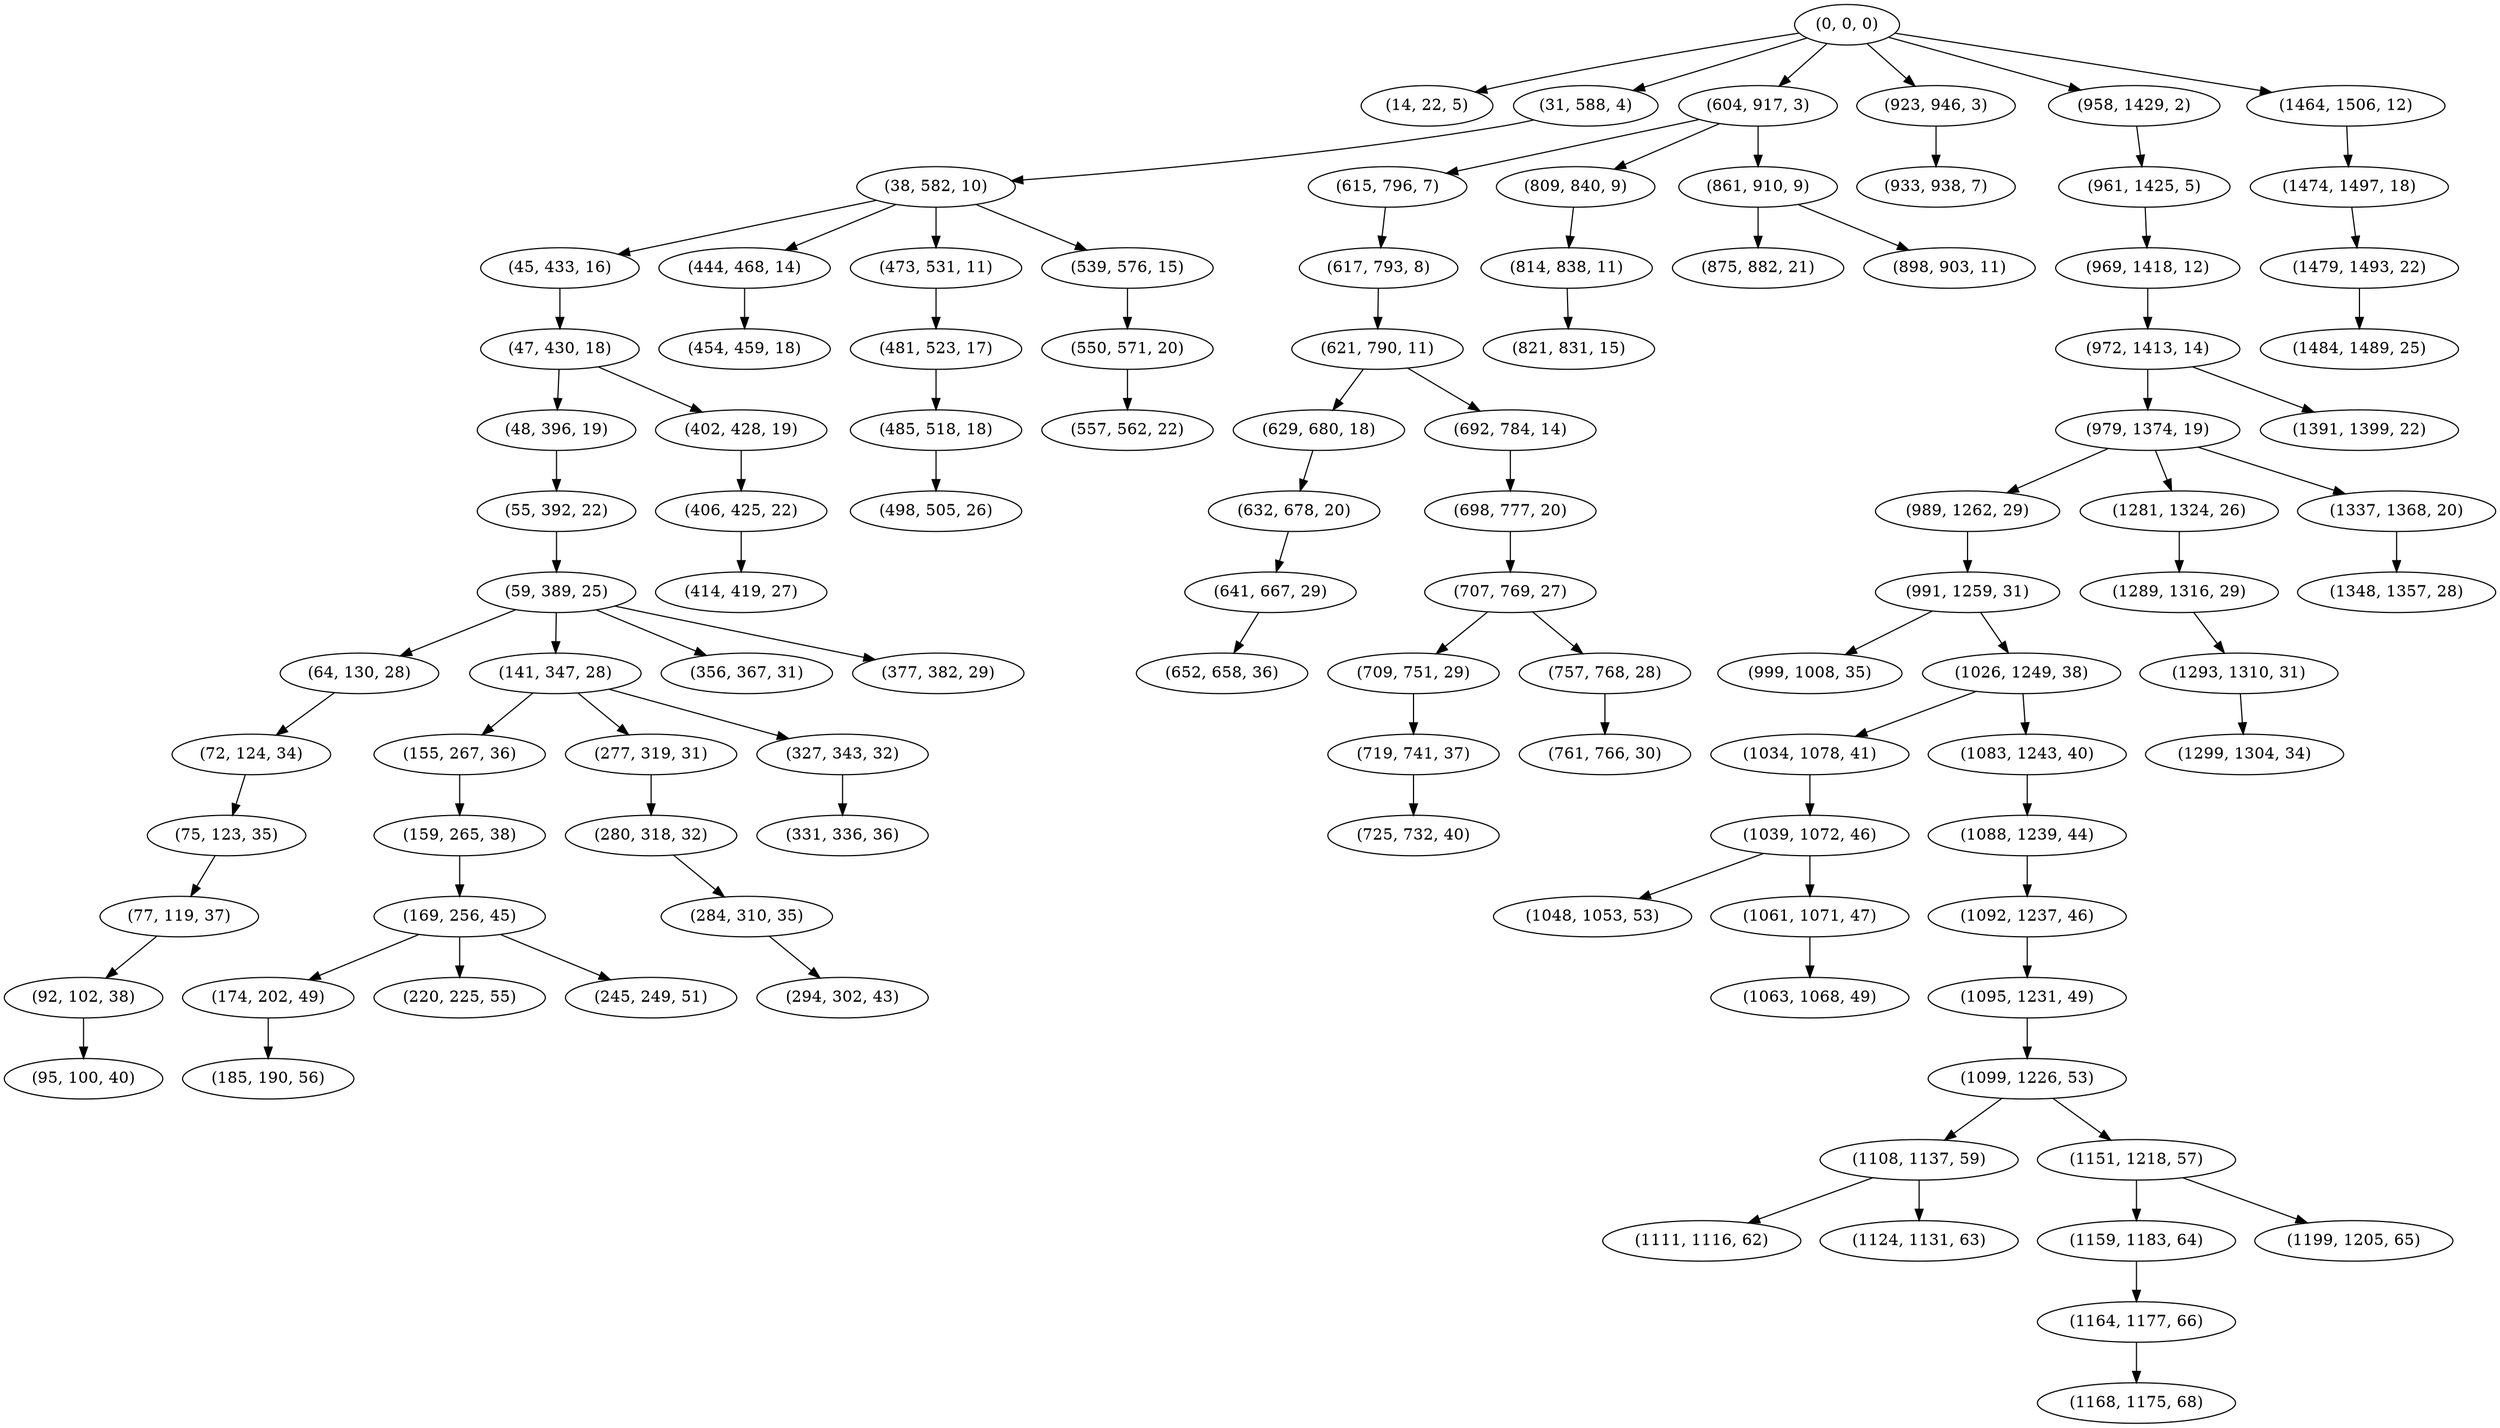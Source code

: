 digraph tree {
    "(0, 0, 0)";
    "(14, 22, 5)";
    "(31, 588, 4)";
    "(38, 582, 10)";
    "(45, 433, 16)";
    "(47, 430, 18)";
    "(48, 396, 19)";
    "(55, 392, 22)";
    "(59, 389, 25)";
    "(64, 130, 28)";
    "(72, 124, 34)";
    "(75, 123, 35)";
    "(77, 119, 37)";
    "(92, 102, 38)";
    "(95, 100, 40)";
    "(141, 347, 28)";
    "(155, 267, 36)";
    "(159, 265, 38)";
    "(169, 256, 45)";
    "(174, 202, 49)";
    "(185, 190, 56)";
    "(220, 225, 55)";
    "(245, 249, 51)";
    "(277, 319, 31)";
    "(280, 318, 32)";
    "(284, 310, 35)";
    "(294, 302, 43)";
    "(327, 343, 32)";
    "(331, 336, 36)";
    "(356, 367, 31)";
    "(377, 382, 29)";
    "(402, 428, 19)";
    "(406, 425, 22)";
    "(414, 419, 27)";
    "(444, 468, 14)";
    "(454, 459, 18)";
    "(473, 531, 11)";
    "(481, 523, 17)";
    "(485, 518, 18)";
    "(498, 505, 26)";
    "(539, 576, 15)";
    "(550, 571, 20)";
    "(557, 562, 22)";
    "(604, 917, 3)";
    "(615, 796, 7)";
    "(617, 793, 8)";
    "(621, 790, 11)";
    "(629, 680, 18)";
    "(632, 678, 20)";
    "(641, 667, 29)";
    "(652, 658, 36)";
    "(692, 784, 14)";
    "(698, 777, 20)";
    "(707, 769, 27)";
    "(709, 751, 29)";
    "(719, 741, 37)";
    "(725, 732, 40)";
    "(757, 768, 28)";
    "(761, 766, 30)";
    "(809, 840, 9)";
    "(814, 838, 11)";
    "(821, 831, 15)";
    "(861, 910, 9)";
    "(875, 882, 21)";
    "(898, 903, 11)";
    "(923, 946, 3)";
    "(933, 938, 7)";
    "(958, 1429, 2)";
    "(961, 1425, 5)";
    "(969, 1418, 12)";
    "(972, 1413, 14)";
    "(979, 1374, 19)";
    "(989, 1262, 29)";
    "(991, 1259, 31)";
    "(999, 1008, 35)";
    "(1026, 1249, 38)";
    "(1034, 1078, 41)";
    "(1039, 1072, 46)";
    "(1048, 1053, 53)";
    "(1061, 1071, 47)";
    "(1063, 1068, 49)";
    "(1083, 1243, 40)";
    "(1088, 1239, 44)";
    "(1092, 1237, 46)";
    "(1095, 1231, 49)";
    "(1099, 1226, 53)";
    "(1108, 1137, 59)";
    "(1111, 1116, 62)";
    "(1124, 1131, 63)";
    "(1151, 1218, 57)";
    "(1159, 1183, 64)";
    "(1164, 1177, 66)";
    "(1168, 1175, 68)";
    "(1199, 1205, 65)";
    "(1281, 1324, 26)";
    "(1289, 1316, 29)";
    "(1293, 1310, 31)";
    "(1299, 1304, 34)";
    "(1337, 1368, 20)";
    "(1348, 1357, 28)";
    "(1391, 1399, 22)";
    "(1464, 1506, 12)";
    "(1474, 1497, 18)";
    "(1479, 1493, 22)";
    "(1484, 1489, 25)";
    "(0, 0, 0)" -> "(14, 22, 5)";
    "(0, 0, 0)" -> "(31, 588, 4)";
    "(0, 0, 0)" -> "(604, 917, 3)";
    "(0, 0, 0)" -> "(923, 946, 3)";
    "(0, 0, 0)" -> "(958, 1429, 2)";
    "(0, 0, 0)" -> "(1464, 1506, 12)";
    "(31, 588, 4)" -> "(38, 582, 10)";
    "(38, 582, 10)" -> "(45, 433, 16)";
    "(38, 582, 10)" -> "(444, 468, 14)";
    "(38, 582, 10)" -> "(473, 531, 11)";
    "(38, 582, 10)" -> "(539, 576, 15)";
    "(45, 433, 16)" -> "(47, 430, 18)";
    "(47, 430, 18)" -> "(48, 396, 19)";
    "(47, 430, 18)" -> "(402, 428, 19)";
    "(48, 396, 19)" -> "(55, 392, 22)";
    "(55, 392, 22)" -> "(59, 389, 25)";
    "(59, 389, 25)" -> "(64, 130, 28)";
    "(59, 389, 25)" -> "(141, 347, 28)";
    "(59, 389, 25)" -> "(356, 367, 31)";
    "(59, 389, 25)" -> "(377, 382, 29)";
    "(64, 130, 28)" -> "(72, 124, 34)";
    "(72, 124, 34)" -> "(75, 123, 35)";
    "(75, 123, 35)" -> "(77, 119, 37)";
    "(77, 119, 37)" -> "(92, 102, 38)";
    "(92, 102, 38)" -> "(95, 100, 40)";
    "(141, 347, 28)" -> "(155, 267, 36)";
    "(141, 347, 28)" -> "(277, 319, 31)";
    "(141, 347, 28)" -> "(327, 343, 32)";
    "(155, 267, 36)" -> "(159, 265, 38)";
    "(159, 265, 38)" -> "(169, 256, 45)";
    "(169, 256, 45)" -> "(174, 202, 49)";
    "(169, 256, 45)" -> "(220, 225, 55)";
    "(169, 256, 45)" -> "(245, 249, 51)";
    "(174, 202, 49)" -> "(185, 190, 56)";
    "(277, 319, 31)" -> "(280, 318, 32)";
    "(280, 318, 32)" -> "(284, 310, 35)";
    "(284, 310, 35)" -> "(294, 302, 43)";
    "(327, 343, 32)" -> "(331, 336, 36)";
    "(402, 428, 19)" -> "(406, 425, 22)";
    "(406, 425, 22)" -> "(414, 419, 27)";
    "(444, 468, 14)" -> "(454, 459, 18)";
    "(473, 531, 11)" -> "(481, 523, 17)";
    "(481, 523, 17)" -> "(485, 518, 18)";
    "(485, 518, 18)" -> "(498, 505, 26)";
    "(539, 576, 15)" -> "(550, 571, 20)";
    "(550, 571, 20)" -> "(557, 562, 22)";
    "(604, 917, 3)" -> "(615, 796, 7)";
    "(604, 917, 3)" -> "(809, 840, 9)";
    "(604, 917, 3)" -> "(861, 910, 9)";
    "(615, 796, 7)" -> "(617, 793, 8)";
    "(617, 793, 8)" -> "(621, 790, 11)";
    "(621, 790, 11)" -> "(629, 680, 18)";
    "(621, 790, 11)" -> "(692, 784, 14)";
    "(629, 680, 18)" -> "(632, 678, 20)";
    "(632, 678, 20)" -> "(641, 667, 29)";
    "(641, 667, 29)" -> "(652, 658, 36)";
    "(692, 784, 14)" -> "(698, 777, 20)";
    "(698, 777, 20)" -> "(707, 769, 27)";
    "(707, 769, 27)" -> "(709, 751, 29)";
    "(707, 769, 27)" -> "(757, 768, 28)";
    "(709, 751, 29)" -> "(719, 741, 37)";
    "(719, 741, 37)" -> "(725, 732, 40)";
    "(757, 768, 28)" -> "(761, 766, 30)";
    "(809, 840, 9)" -> "(814, 838, 11)";
    "(814, 838, 11)" -> "(821, 831, 15)";
    "(861, 910, 9)" -> "(875, 882, 21)";
    "(861, 910, 9)" -> "(898, 903, 11)";
    "(923, 946, 3)" -> "(933, 938, 7)";
    "(958, 1429, 2)" -> "(961, 1425, 5)";
    "(961, 1425, 5)" -> "(969, 1418, 12)";
    "(969, 1418, 12)" -> "(972, 1413, 14)";
    "(972, 1413, 14)" -> "(979, 1374, 19)";
    "(972, 1413, 14)" -> "(1391, 1399, 22)";
    "(979, 1374, 19)" -> "(989, 1262, 29)";
    "(979, 1374, 19)" -> "(1281, 1324, 26)";
    "(979, 1374, 19)" -> "(1337, 1368, 20)";
    "(989, 1262, 29)" -> "(991, 1259, 31)";
    "(991, 1259, 31)" -> "(999, 1008, 35)";
    "(991, 1259, 31)" -> "(1026, 1249, 38)";
    "(1026, 1249, 38)" -> "(1034, 1078, 41)";
    "(1026, 1249, 38)" -> "(1083, 1243, 40)";
    "(1034, 1078, 41)" -> "(1039, 1072, 46)";
    "(1039, 1072, 46)" -> "(1048, 1053, 53)";
    "(1039, 1072, 46)" -> "(1061, 1071, 47)";
    "(1061, 1071, 47)" -> "(1063, 1068, 49)";
    "(1083, 1243, 40)" -> "(1088, 1239, 44)";
    "(1088, 1239, 44)" -> "(1092, 1237, 46)";
    "(1092, 1237, 46)" -> "(1095, 1231, 49)";
    "(1095, 1231, 49)" -> "(1099, 1226, 53)";
    "(1099, 1226, 53)" -> "(1108, 1137, 59)";
    "(1099, 1226, 53)" -> "(1151, 1218, 57)";
    "(1108, 1137, 59)" -> "(1111, 1116, 62)";
    "(1108, 1137, 59)" -> "(1124, 1131, 63)";
    "(1151, 1218, 57)" -> "(1159, 1183, 64)";
    "(1151, 1218, 57)" -> "(1199, 1205, 65)";
    "(1159, 1183, 64)" -> "(1164, 1177, 66)";
    "(1164, 1177, 66)" -> "(1168, 1175, 68)";
    "(1281, 1324, 26)" -> "(1289, 1316, 29)";
    "(1289, 1316, 29)" -> "(1293, 1310, 31)";
    "(1293, 1310, 31)" -> "(1299, 1304, 34)";
    "(1337, 1368, 20)" -> "(1348, 1357, 28)";
    "(1464, 1506, 12)" -> "(1474, 1497, 18)";
    "(1474, 1497, 18)" -> "(1479, 1493, 22)";
    "(1479, 1493, 22)" -> "(1484, 1489, 25)";
}
